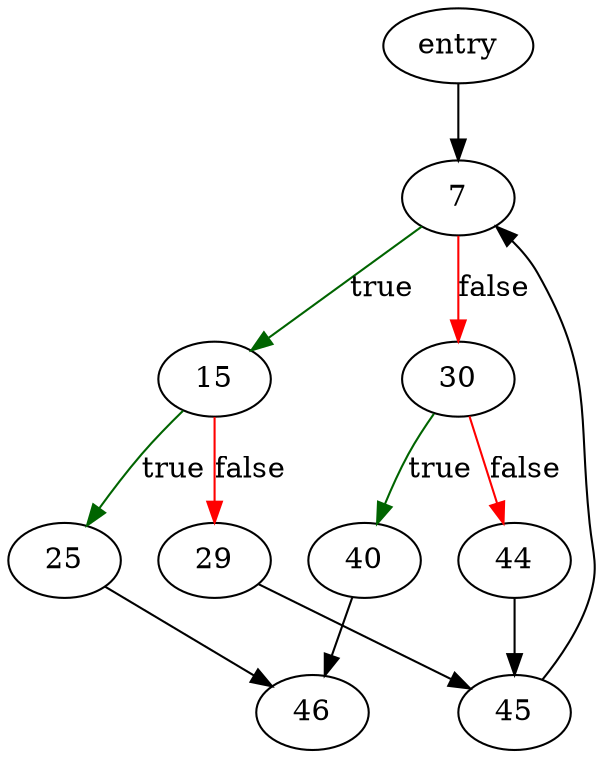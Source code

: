 digraph "pcacheMergeDirtyList" {
	// Node definitions.
	2 [label=entry];
	7;
	15;
	25;
	29;
	30;
	40;
	44;
	45;
	46;

	// Edge definitions.
	2 -> 7;
	7 -> 15 [
		color=darkgreen
		label=true
	];
	7 -> 30 [
		color=red
		label=false
	];
	15 -> 25 [
		color=darkgreen
		label=true
	];
	15 -> 29 [
		color=red
		label=false
	];
	25 -> 46;
	29 -> 45;
	30 -> 40 [
		color=darkgreen
		label=true
	];
	30 -> 44 [
		color=red
		label=false
	];
	40 -> 46;
	44 -> 45;
	45 -> 7;
}